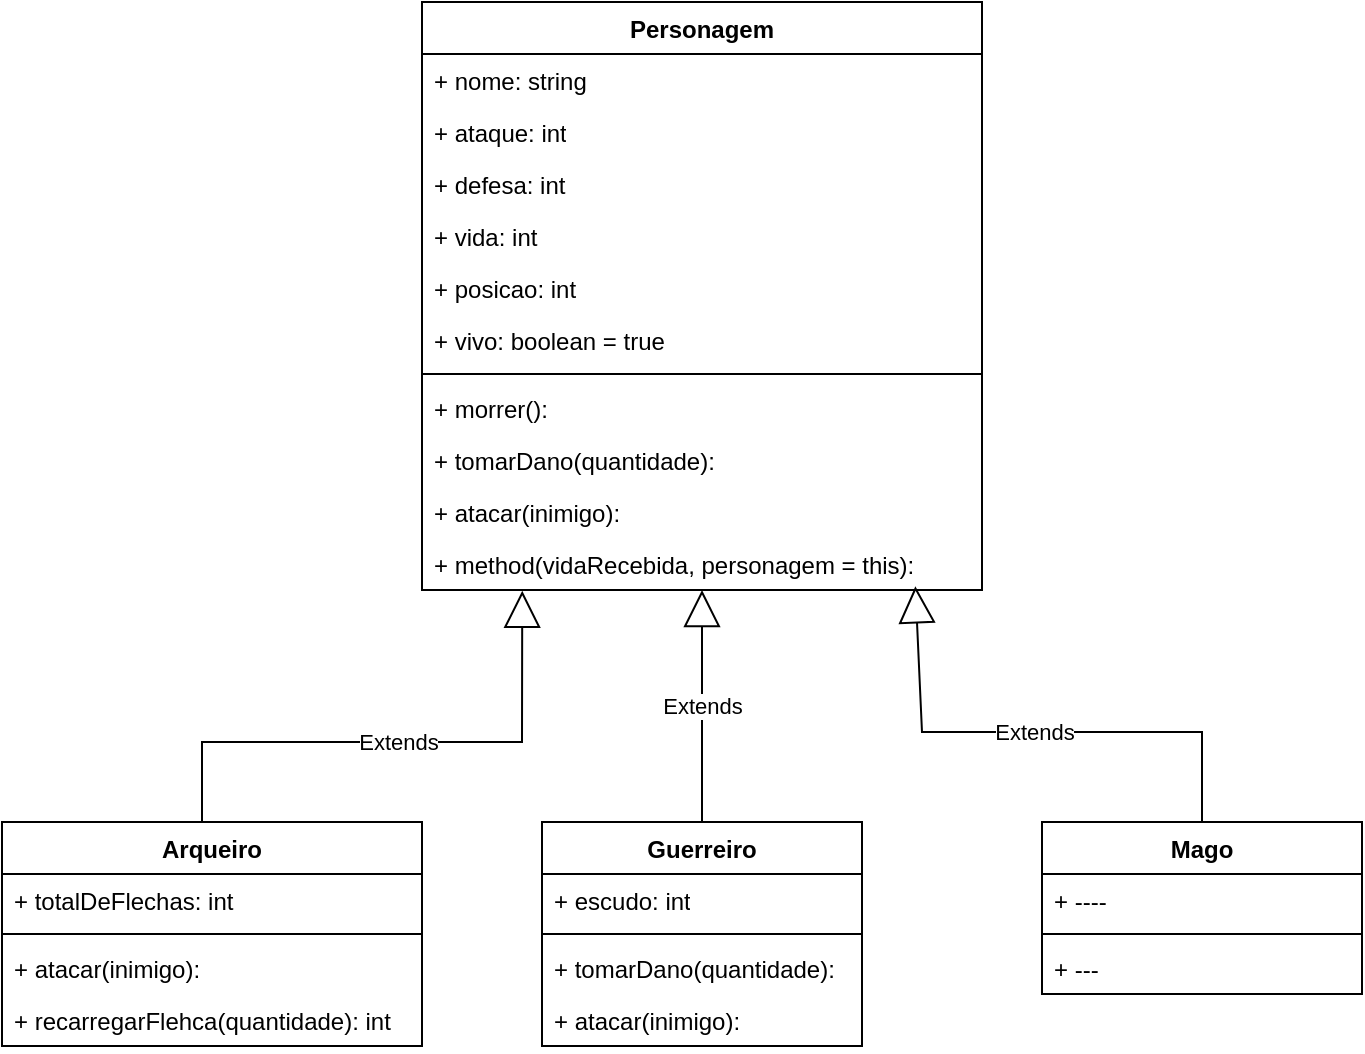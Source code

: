 <mxfile version="23.0.1" type="device">
  <diagram name="Página-1" id="oT8DP9iXtWHW75xMwrCN">
    <mxGraphModel dx="452" dy="220" grid="1" gridSize="10" guides="1" tooltips="1" connect="1" arrows="1" fold="1" page="1" pageScale="1" pageWidth="827" pageHeight="1169" math="0" shadow="0">
      <root>
        <mxCell id="0" />
        <mxCell id="1" parent="0" />
        <mxCell id="fWbDB7pr2Z4osVLGJN0B-1" value="Personagem" style="swimlane;fontStyle=1;align=center;verticalAlign=top;childLayout=stackLayout;horizontal=1;startSize=26;horizontalStack=0;resizeParent=1;resizeParentMax=0;resizeLast=0;collapsible=1;marginBottom=0;whiteSpace=wrap;html=1;" vertex="1" parent="1">
          <mxGeometry x="270" y="80" width="280" height="294" as="geometry" />
        </mxCell>
        <mxCell id="fWbDB7pr2Z4osVLGJN0B-2" value="+ nome: string" style="text;strokeColor=none;fillColor=none;align=left;verticalAlign=top;spacingLeft=4;spacingRight=4;overflow=hidden;rotatable=0;points=[[0,0.5],[1,0.5]];portConstraint=eastwest;whiteSpace=wrap;html=1;" vertex="1" parent="fWbDB7pr2Z4osVLGJN0B-1">
          <mxGeometry y="26" width="280" height="26" as="geometry" />
        </mxCell>
        <mxCell id="fWbDB7pr2Z4osVLGJN0B-12" value="+ ataque: int" style="text;strokeColor=none;fillColor=none;align=left;verticalAlign=top;spacingLeft=4;spacingRight=4;overflow=hidden;rotatable=0;points=[[0,0.5],[1,0.5]];portConstraint=eastwest;whiteSpace=wrap;html=1;" vertex="1" parent="fWbDB7pr2Z4osVLGJN0B-1">
          <mxGeometry y="52" width="280" height="26" as="geometry" />
        </mxCell>
        <mxCell id="fWbDB7pr2Z4osVLGJN0B-13" value="+ defesa: int" style="text;strokeColor=none;fillColor=none;align=left;verticalAlign=top;spacingLeft=4;spacingRight=4;overflow=hidden;rotatable=0;points=[[0,0.5],[1,0.5]];portConstraint=eastwest;whiteSpace=wrap;html=1;" vertex="1" parent="fWbDB7pr2Z4osVLGJN0B-1">
          <mxGeometry y="78" width="280" height="26" as="geometry" />
        </mxCell>
        <mxCell id="fWbDB7pr2Z4osVLGJN0B-14" value="+ vida: int" style="text;strokeColor=none;fillColor=none;align=left;verticalAlign=top;spacingLeft=4;spacingRight=4;overflow=hidden;rotatable=0;points=[[0,0.5],[1,0.5]];portConstraint=eastwest;whiteSpace=wrap;html=1;" vertex="1" parent="fWbDB7pr2Z4osVLGJN0B-1">
          <mxGeometry y="104" width="280" height="26" as="geometry" />
        </mxCell>
        <mxCell id="fWbDB7pr2Z4osVLGJN0B-16" value="+ posicao: int" style="text;strokeColor=none;fillColor=none;align=left;verticalAlign=top;spacingLeft=4;spacingRight=4;overflow=hidden;rotatable=0;points=[[0,0.5],[1,0.5]];portConstraint=eastwest;whiteSpace=wrap;html=1;" vertex="1" parent="fWbDB7pr2Z4osVLGJN0B-1">
          <mxGeometry y="130" width="280" height="26" as="geometry" />
        </mxCell>
        <mxCell id="fWbDB7pr2Z4osVLGJN0B-15" value="+ vivo: boolean = true" style="text;strokeColor=none;fillColor=none;align=left;verticalAlign=top;spacingLeft=4;spacingRight=4;overflow=hidden;rotatable=0;points=[[0,0.5],[1,0.5]];portConstraint=eastwest;whiteSpace=wrap;html=1;" vertex="1" parent="fWbDB7pr2Z4osVLGJN0B-1">
          <mxGeometry y="156" width="280" height="26" as="geometry" />
        </mxCell>
        <mxCell id="fWbDB7pr2Z4osVLGJN0B-3" value="" style="line;strokeWidth=1;fillColor=none;align=left;verticalAlign=middle;spacingTop=-1;spacingLeft=3;spacingRight=3;rotatable=0;labelPosition=right;points=[];portConstraint=eastwest;strokeColor=inherit;" vertex="1" parent="fWbDB7pr2Z4osVLGJN0B-1">
          <mxGeometry y="182" width="280" height="8" as="geometry" />
        </mxCell>
        <mxCell id="fWbDB7pr2Z4osVLGJN0B-4" value="+ morrer():&amp;nbsp;" style="text;strokeColor=none;fillColor=none;align=left;verticalAlign=top;spacingLeft=4;spacingRight=4;overflow=hidden;rotatable=0;points=[[0,0.5],[1,0.5]];portConstraint=eastwest;whiteSpace=wrap;html=1;" vertex="1" parent="fWbDB7pr2Z4osVLGJN0B-1">
          <mxGeometry y="190" width="280" height="26" as="geometry" />
        </mxCell>
        <mxCell id="fWbDB7pr2Z4osVLGJN0B-17" value="+ tomarDano(quantidade):" style="text;strokeColor=none;fillColor=none;align=left;verticalAlign=top;spacingLeft=4;spacingRight=4;overflow=hidden;rotatable=0;points=[[0,0.5],[1,0.5]];portConstraint=eastwest;whiteSpace=wrap;html=1;" vertex="1" parent="fWbDB7pr2Z4osVLGJN0B-1">
          <mxGeometry y="216" width="280" height="26" as="geometry" />
        </mxCell>
        <mxCell id="fWbDB7pr2Z4osVLGJN0B-18" value="+ atacar(inimigo):&amp;nbsp;" style="text;strokeColor=none;fillColor=none;align=left;verticalAlign=top;spacingLeft=4;spacingRight=4;overflow=hidden;rotatable=0;points=[[0,0.5],[1,0.5]];portConstraint=eastwest;whiteSpace=wrap;html=1;" vertex="1" parent="fWbDB7pr2Z4osVLGJN0B-1">
          <mxGeometry y="242" width="280" height="26" as="geometry" />
        </mxCell>
        <mxCell id="fWbDB7pr2Z4osVLGJN0B-19" value="+ method(vidaRecebida, personagem = this):&amp;nbsp;" style="text;strokeColor=none;fillColor=none;align=left;verticalAlign=top;spacingLeft=4;spacingRight=4;overflow=hidden;rotatable=0;points=[[0,0.5],[1,0.5]];portConstraint=eastwest;whiteSpace=wrap;html=1;" vertex="1" parent="fWbDB7pr2Z4osVLGJN0B-1">
          <mxGeometry y="268" width="280" height="26" as="geometry" />
        </mxCell>
        <mxCell id="fWbDB7pr2Z4osVLGJN0B-20" value="Arqueiro" style="swimlane;fontStyle=1;align=center;verticalAlign=top;childLayout=stackLayout;horizontal=1;startSize=26;horizontalStack=0;resizeParent=1;resizeParentMax=0;resizeLast=0;collapsible=1;marginBottom=0;whiteSpace=wrap;html=1;" vertex="1" parent="1">
          <mxGeometry x="60" y="490" width="210" height="112" as="geometry" />
        </mxCell>
        <mxCell id="fWbDB7pr2Z4osVLGJN0B-21" value="+ totalDeFlechas: int" style="text;strokeColor=none;fillColor=none;align=left;verticalAlign=top;spacingLeft=4;spacingRight=4;overflow=hidden;rotatable=0;points=[[0,0.5],[1,0.5]];portConstraint=eastwest;whiteSpace=wrap;html=1;" vertex="1" parent="fWbDB7pr2Z4osVLGJN0B-20">
          <mxGeometry y="26" width="210" height="26" as="geometry" />
        </mxCell>
        <mxCell id="fWbDB7pr2Z4osVLGJN0B-22" value="" style="line;strokeWidth=1;fillColor=none;align=left;verticalAlign=middle;spacingTop=-1;spacingLeft=3;spacingRight=3;rotatable=0;labelPosition=right;points=[];portConstraint=eastwest;strokeColor=inherit;" vertex="1" parent="fWbDB7pr2Z4osVLGJN0B-20">
          <mxGeometry y="52" width="210" height="8" as="geometry" />
        </mxCell>
        <mxCell id="fWbDB7pr2Z4osVLGJN0B-23" value="+ atacar(inimigo):&amp;nbsp;" style="text;strokeColor=none;fillColor=none;align=left;verticalAlign=top;spacingLeft=4;spacingRight=4;overflow=hidden;rotatable=0;points=[[0,0.5],[1,0.5]];portConstraint=eastwest;whiteSpace=wrap;html=1;" vertex="1" parent="fWbDB7pr2Z4osVLGJN0B-20">
          <mxGeometry y="60" width="210" height="26" as="geometry" />
        </mxCell>
        <mxCell id="fWbDB7pr2Z4osVLGJN0B-43" value="+ recarregarFlehca(quantidade): int&amp;nbsp;" style="text;strokeColor=none;fillColor=none;align=left;verticalAlign=top;spacingLeft=4;spacingRight=4;overflow=hidden;rotatable=0;points=[[0,0.5],[1,0.5]];portConstraint=eastwest;whiteSpace=wrap;html=1;" vertex="1" parent="fWbDB7pr2Z4osVLGJN0B-20">
          <mxGeometry y="86" width="210" height="26" as="geometry" />
        </mxCell>
        <mxCell id="fWbDB7pr2Z4osVLGJN0B-28" value="Extends" style="endArrow=block;endSize=16;endFill=0;html=1;rounded=0;entryX=0.179;entryY=1.016;entryDx=0;entryDy=0;entryPerimeter=0;exitX=0.5;exitY=0;exitDx=0;exitDy=0;" edge="1" parent="1" target="fWbDB7pr2Z4osVLGJN0B-19">
          <mxGeometry width="160" relative="1" as="geometry">
            <mxPoint x="160" y="490" as="sourcePoint" />
            <mxPoint x="317.6" y="378.42" as="targetPoint" />
            <Array as="points">
              <mxPoint x="160" y="450" />
              <mxPoint x="320" y="450" />
            </Array>
          </mxGeometry>
        </mxCell>
        <mxCell id="fWbDB7pr2Z4osVLGJN0B-30" value="Mago" style="swimlane;fontStyle=1;align=center;verticalAlign=top;childLayout=stackLayout;horizontal=1;startSize=26;horizontalStack=0;resizeParent=1;resizeParentMax=0;resizeLast=0;collapsible=1;marginBottom=0;whiteSpace=wrap;html=1;" vertex="1" parent="1">
          <mxGeometry x="580" y="490" width="160" height="86" as="geometry" />
        </mxCell>
        <mxCell id="fWbDB7pr2Z4osVLGJN0B-31" value="+ ----" style="text;strokeColor=none;fillColor=none;align=left;verticalAlign=top;spacingLeft=4;spacingRight=4;overflow=hidden;rotatable=0;points=[[0,0.5],[1,0.5]];portConstraint=eastwest;whiteSpace=wrap;html=1;" vertex="1" parent="fWbDB7pr2Z4osVLGJN0B-30">
          <mxGeometry y="26" width="160" height="26" as="geometry" />
        </mxCell>
        <mxCell id="fWbDB7pr2Z4osVLGJN0B-32" value="" style="line;strokeWidth=1;fillColor=none;align=left;verticalAlign=middle;spacingTop=-1;spacingLeft=3;spacingRight=3;rotatable=0;labelPosition=right;points=[];portConstraint=eastwest;strokeColor=inherit;" vertex="1" parent="fWbDB7pr2Z4osVLGJN0B-30">
          <mxGeometry y="52" width="160" height="8" as="geometry" />
        </mxCell>
        <mxCell id="fWbDB7pr2Z4osVLGJN0B-33" value="+ ---" style="text;strokeColor=none;fillColor=none;align=left;verticalAlign=top;spacingLeft=4;spacingRight=4;overflow=hidden;rotatable=0;points=[[0,0.5],[1,0.5]];portConstraint=eastwest;whiteSpace=wrap;html=1;" vertex="1" parent="fWbDB7pr2Z4osVLGJN0B-30">
          <mxGeometry y="60" width="160" height="26" as="geometry" />
        </mxCell>
        <mxCell id="fWbDB7pr2Z4osVLGJN0B-36" value="Extends" style="endArrow=block;endSize=16;endFill=0;html=1;rounded=0;exitX=0.5;exitY=0;exitDx=0;exitDy=0;entryX=0.881;entryY=0.929;entryDx=0;entryDy=0;entryPerimeter=0;" edge="1" parent="1" source="fWbDB7pr2Z4osVLGJN0B-30" target="fWbDB7pr2Z4osVLGJN0B-19">
          <mxGeometry width="160" relative="1" as="geometry">
            <mxPoint x="660" y="505.01" as="sourcePoint" />
            <mxPoint x="520" y="380" as="targetPoint" />
            <Array as="points">
              <mxPoint x="660" y="445.01" />
              <mxPoint x="520" y="445.01" />
            </Array>
          </mxGeometry>
        </mxCell>
        <mxCell id="fWbDB7pr2Z4osVLGJN0B-37" value="Guerreiro" style="swimlane;fontStyle=1;align=center;verticalAlign=top;childLayout=stackLayout;horizontal=1;startSize=26;horizontalStack=0;resizeParent=1;resizeParentMax=0;resizeLast=0;collapsible=1;marginBottom=0;whiteSpace=wrap;html=1;" vertex="1" parent="1">
          <mxGeometry x="330" y="490" width="160" height="112" as="geometry" />
        </mxCell>
        <mxCell id="fWbDB7pr2Z4osVLGJN0B-38" value="+ escudo: int" style="text;strokeColor=none;fillColor=none;align=left;verticalAlign=top;spacingLeft=4;spacingRight=4;overflow=hidden;rotatable=0;points=[[0,0.5],[1,0.5]];portConstraint=eastwest;whiteSpace=wrap;html=1;" vertex="1" parent="fWbDB7pr2Z4osVLGJN0B-37">
          <mxGeometry y="26" width="160" height="26" as="geometry" />
        </mxCell>
        <mxCell id="fWbDB7pr2Z4osVLGJN0B-39" value="" style="line;strokeWidth=1;fillColor=none;align=left;verticalAlign=middle;spacingTop=-1;spacingLeft=3;spacingRight=3;rotatable=0;labelPosition=right;points=[];portConstraint=eastwest;strokeColor=inherit;" vertex="1" parent="fWbDB7pr2Z4osVLGJN0B-37">
          <mxGeometry y="52" width="160" height="8" as="geometry" />
        </mxCell>
        <mxCell id="fWbDB7pr2Z4osVLGJN0B-40" value="+ tomarDano(quantidade):" style="text;strokeColor=none;fillColor=none;align=left;verticalAlign=top;spacingLeft=4;spacingRight=4;overflow=hidden;rotatable=0;points=[[0,0.5],[1,0.5]];portConstraint=eastwest;whiteSpace=wrap;html=1;" vertex="1" parent="fWbDB7pr2Z4osVLGJN0B-37">
          <mxGeometry y="60" width="160" height="26" as="geometry" />
        </mxCell>
        <mxCell id="fWbDB7pr2Z4osVLGJN0B-42" value="+ atacar(inimigo):" style="text;strokeColor=none;fillColor=none;align=left;verticalAlign=top;spacingLeft=4;spacingRight=4;overflow=hidden;rotatable=0;points=[[0,0.5],[1,0.5]];portConstraint=eastwest;whiteSpace=wrap;html=1;" vertex="1" parent="fWbDB7pr2Z4osVLGJN0B-37">
          <mxGeometry y="86" width="160" height="26" as="geometry" />
        </mxCell>
        <mxCell id="fWbDB7pr2Z4osVLGJN0B-41" value="Extends" style="endArrow=block;endSize=16;endFill=0;html=1;rounded=0;entryX=0.5;entryY=1;entryDx=0;entryDy=0;exitX=0.5;exitY=0;exitDx=0;exitDy=0;" edge="1" parent="1" source="fWbDB7pr2Z4osVLGJN0B-37" target="fWbDB7pr2Z4osVLGJN0B-1">
          <mxGeometry width="160" relative="1" as="geometry">
            <mxPoint x="350" y="536" as="sourcePoint" />
            <mxPoint x="510" y="420" as="targetPoint" />
          </mxGeometry>
        </mxCell>
      </root>
    </mxGraphModel>
  </diagram>
</mxfile>
